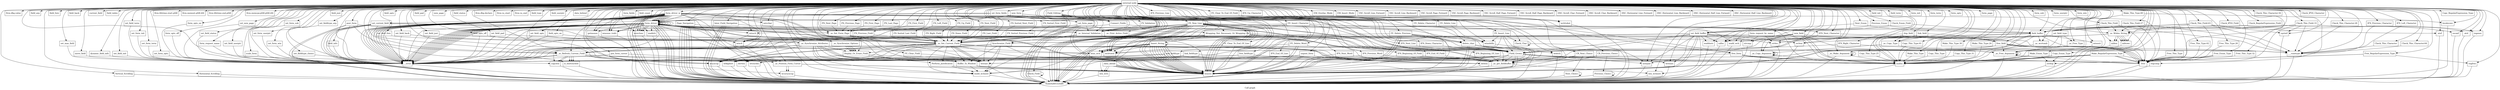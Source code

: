 digraph "Call graph" {
	label="Call graph";

	Node0x8053c0dc0 [shape=record,label="{external node}"];
	Node0x8053c0dc0 -> Node0x8053c0e50;
	Node0x8053c0dc0 -> Node0x8053c0f10;
	Node0x8053c0dc0 -> Node0x8053c0eb0;
	Node0x8053c0dc0 -> Node0x8053c0f70;
	Node0x8053c0dc0 -> Node0x8053c0fd0;
	Node0x8053c0dc0 -> Node0x805037090;
	Node0x8053c0dc0 -> Node0x8050370f0;
	Node0x8053c0dc0 -> Node0x805037150;
	Node0x8053c0dc0 -> Node0x8050371b0;
	Node0x8053c0dc0 -> Node0x805037390;
	Node0x8053c0dc0 -> Node0x8050373f0;
	Node0x8053c0dc0 -> Node0x805037450;
	Node0x8053c0dc0 -> Node0x8050374b0;
	Node0x8053c0dc0 -> Node0x805037510;
	Node0x8053c0dc0 -> Node0x805037570;
	Node0x8053c0dc0 -> Node0x8050375d0;
	Node0x8053c0dc0 -> Node0x805037630;
	Node0x8053c0dc0 -> Node0x805037690;
	Node0x8053c0dc0 -> Node0x8050376f0;
	Node0x8053c0dc0 -> Node0x805037750;
	Node0x8053c0dc0 -> Node0x8050377b0;
	Node0x8053c0dc0 -> Node0x805037810;
	Node0x8053c0dc0 -> Node0x805037990;
	Node0x8053c0dc0 -> Node0x805037870;
	Node0x8053c0dc0 -> Node0x8050378d0;
	Node0x8053c0dc0 -> Node0x805037930;
	Node0x8053c0dc0 -> Node0x8050379f0;
	Node0x8053c0dc0 -> Node0x805037a50;
	Node0x8053c0dc0 -> Node0x805037ab0;
	Node0x8053c0dc0 -> Node0x805037b10;
	Node0x8053c0dc0 -> Node0x805037b70;
	Node0x8053c0dc0 -> Node0x805037bd0;
	Node0x8053c0dc0 -> Node0x805037c30;
	Node0x8053c0dc0 -> Node0x805037c90;
	Node0x8053c0dc0 -> Node0x805037cf0;
	Node0x8053c0dc0 -> Node0x805037d50;
	Node0x8053c0dc0 -> Node0x805037db0;
	Node0x8053c0dc0 -> Node0x805037e10;
	Node0x8053c0dc0 -> Node0x805037e70;
	Node0x8053c0dc0 -> Node0x805037ed0;
	Node0x8053c0dc0 -> Node0x805037f90;
	Node0x8053c0dc0 -> Node0x805037ff0;
	Node0x8053c0dc0 -> Node0x805038050;
	Node0x8053c0dc0 -> Node0x8050380b0;
	Node0x8053c0dc0 -> Node0x805038110;
	Node0x8053c0dc0 -> Node0x805038170;
	Node0x8053c0dc0 -> Node0x8050381d0;
	Node0x8053c0dc0 -> Node0x805038230;
	Node0x8053c0dc0 -> Node0x805038290;
	Node0x8053c0dc0 -> Node0x8050382f0;
	Node0x8053c0dc0 -> Node0x805038350;
	Node0x8053c0dc0 -> Node0x8050383b0;
	Node0x8053c0dc0 -> Node0x805038410;
	Node0x8053c0dc0 -> Node0x805038470;
	Node0x8053c0dc0 -> Node0x8050384d0;
	Node0x8053c0dc0 -> Node0x805038530;
	Node0x8053c0dc0 -> Node0x805038590;
	Node0x8053c0dc0 -> Node0x805038650;
	Node0x8053c0dc0 -> Node0x8050386b0;
	Node0x8053c0dc0 -> Node0x805038710;
	Node0x8053c0dc0 -> Node0x805038770;
	Node0x8053c0dc0 -> Node0x8050387d0;
	Node0x8053c0dc0 -> Node0x8050388f0;
	Node0x8053c0dc0 -> Node0x805038950;
	Node0x8053c0dc0 -> Node0x8050389b0;
	Node0x8053c0dc0 -> Node0x805038a10;
	Node0x8053c0dc0 -> Node0x805038a70;
	Node0x8053c0dc0 -> Node0x805038ad0;
	Node0x8053c0dc0 -> Node0x8050385f0;
	Node0x8053c0dc0 -> Node0x805038b30;
	Node0x8053c0dc0 -> Node0x805037330;
	Node0x8053c0dc0 -> Node0x805038b90;
	Node0x8053c0dc0 -> Node0x805038bf0;
	Node0x8053c0dc0 -> Node0x805038c50;
	Node0x8053c0dc0 -> Node0x805038cb0;
	Node0x8053c0dc0 -> Node0x805037030;
	Node0x8053c0dc0 -> Node0x805038d10;
	Node0x8053c0dc0 -> Node0x805038d70;
	Node0x8053c0dc0 -> Node0x805038dd0;
	Node0x8053c0dc0 -> Node0x805038ef0;
	Node0x8053c0dc0 -> Node0x805037f30;
	Node0x8053c0dc0 -> Node0x8050372d0;
	Node0x8053c0dc0 -> Node0x805037210;
	Node0x8053c0dc0 -> Node0x805039070;
	Node0x8053c0dc0 -> Node0x805037270;
	Node0x8053c0dc0 -> Node0x805038890;
	Node0x8053c0dc0 -> Node0x8050390d0;
	Node0x8053c0dc0 -> Node0x805039130;
	Node0x8053c0dc0 -> Node0x805039190;
	Node0x8053c0dc0 -> Node0x8050391f0;
	Node0x8053c0dc0 -> Node0x805039250;
	Node0x8053c0dc0 -> Node0x805039310;
	Node0x8053c0dc0 -> Node0x8050395b0;
	Node0x8053c0dc0 -> Node0x8050393d0;
	Node0x8053c0dc0 -> Node0x805039610;
	Node0x8053c0dc0 -> Node0x8050394f0;
	Node0x8053c0dc0 -> Node0x8050396d0;
	Node0x8053c0dc0 -> Node0x805039670;
	Node0x8053c0dc0 -> Node0x805039430;
	Node0x8053c0dc0 -> Node0x805039730;
	Node0x8053c0dc0 -> Node0x805039790;
	Node0x8053c0dc0 -> Node0x8050397f0;
	Node0x8053c0dc0 -> Node0x805039850;
	Node0x8053c0dc0 -> Node0x8050398b0;
	Node0x8053c0dc0 -> Node0x805039970;
	Node0x8053c0dc0 -> Node0x805039a30;
	Node0x8053c0dc0 -> Node0x805039910;
	Node0x8053c0dc0 -> Node0x8050399d0;
	Node0x8053c0dc0 -> Node0x805039a90;
	Node0x8053c0dc0 -> Node0x805039af0;
	Node0x8053c0dc0 -> Node0x805039b50;
	Node0x8053c0dc0 -> Node0x805039bb0;
	Node0x8053c0dc0 -> Node0x805039c10;
	Node0x8053c0dc0 -> Node0x805039c70;
	Node0x8053c0dc0 -> Node0x805039cd0;
	Node0x8053c0dc0 -> Node0x805039d30;
	Node0x8053c0dc0 -> Node0x805039d90;
	Node0x8053c0dc0 -> Node0x805039df0;
	Node0x8053c0dc0 -> Node0x805039e50;
	Node0x8053c0dc0 -> Node0x805039eb0;
	Node0x8053c0dc0 -> Node0x805039f10;
	Node0x8053c0dc0 -> Node0x805039f70;
	Node0x8053c0dc0 -> Node0x805039fd0;
	Node0x8053c0dc0 -> Node0x805144030;
	Node0x8053c0dc0 -> Node0x805144090;
	Node0x8053c0dc0 -> Node0x8051440f0;
	Node0x8053c0dc0 -> Node0x805144150;
	Node0x8053c0dc0 -> Node0x8051441b0;
	Node0x8053c0dc0 -> Node0x805144210;
	Node0x8053c0dc0 -> Node0x805144270;
	Node0x8053c0dc0 -> Node0x8051442d0;
	Node0x8053c0dc0 -> Node0x805144330;
	Node0x8053c0dc0 -> Node0x805144390;
	Node0x8053c0dc0 -> Node0x8051443f0;
	Node0x8053c0dc0 -> Node0x805144450;
	Node0x8053c0dc0 -> Node0x8051444b0;
	Node0x8053c0dc0 -> Node0x805144570;
	Node0x8053c0dc0 -> Node0x8051445d0;
	Node0x8053c0dc0 -> Node0x805144630;
	Node0x8053c0dc0 -> Node0x805144690;
	Node0x8053c0dc0 -> Node0x8051446f0;
	Node0x8053c0dc0 -> Node0x805144750;
	Node0x8053c0dc0 -> Node0x805144810;
	Node0x8053c0dc0 -> Node0x805144870;
	Node0x8053c0dc0 -> Node0x8051448d0;
	Node0x8053c0dc0 -> Node0x805144930;
	Node0x8053c0dc0 -> Node0x805144990;
	Node0x8053c0dc0 -> Node0x8051449f0;
	Node0x8053c0dc0 -> Node0x805144a50;
	Node0x8053c0dc0 -> Node0x805144ab0;
	Node0x8053c0dc0 -> Node0x805144b10;
	Node0x8053c0dc0 -> Node0x805144b70;
	Node0x8053c0dc0 -> Node0x805144bd0;
	Node0x8053c0dc0 -> Node0x805144c30;
	Node0x8053c0dc0 -> Node0x805144c90;
	Node0x8053c0dc0 -> Node0x805144cf0;
	Node0x8053c0dc0 -> Node0x805144d50;
	Node0x8053c0dc0 -> Node0x805144db0;
	Node0x8053c0dc0 -> Node0x805144e10;
	Node0x8053c0dc0 -> Node0x805144ed0;
	Node0x8053c0dc0 -> Node0x8051447b0;
	Node0x8053c0dc0 -> Node0x805144f90;
	Node0x8053c0dc0 -> Node0x805144ff0;
	Node0x8053c0dc0 -> Node0x805145050;
	Node0x8053c0dc0 -> Node0x8051450b0;
	Node0x8053c0dc0 -> Node0x805145110;
	Node0x8053c0dc0 -> Node0x805145170;
	Node0x8053c0dc0 -> Node0x8051451d0;
	Node0x8053c0dc0 -> Node0x805145230;
	Node0x8053c0dc0 -> Node0x805145290;
	Node0x8053c0dc0 -> Node0x8051452f0;
	Node0x8053c0dc0 -> Node0x805145350;
	Node0x8053c0dc0 -> Node0x8051453b0;
	Node0x8053c0dc0 -> Node0x805145410;
	Node0x8053c0dc0 -> Node0x805145470;
	Node0x8053c0dc0 -> Node0x8051454d0;
	Node0x8053c0dc0 -> Node0x805145530;
	Node0x8053c0dc0 -> Node0x805145590;
	Node0x8053c0dc0 -> Node0x8051455f0;
	Node0x8053c0dc0 -> Node0x805145650;
	Node0x8053c0dc0 -> Node0x8051456b0;
	Node0x8053c0dc0 -> Node0x805145710;
	Node0x8053c0dc0 -> Node0x805145770;
	Node0x8053c0dc0 -> Node0x8051457d0;
	Node0x8053c0dc0 -> Node0x805145830;
	Node0x8053c0dc0 -> Node0x805145890;
	Node0x8053c0dc0 -> Node0x8051458f0;
	Node0x8053c0dc0 -> Node0x805145950;
	Node0x8053c0dc0 -> Node0x8051459b0;
	Node0x8053c0dc0 -> Node0x805145a10;
	Node0x8053c0dc0 -> Node0x805145a70;
	Node0x8053c0dc0 -> Node0x805145ad0;
	Node0x8053c0dc0 -> Node0x805145b30;
	Node0x8053c0dc0 -> Node0x805145b90;
	Node0x8053c0dc0 -> Node0x805145bf0;
	Node0x8053c0dc0 -> Node0x805145c50;
	Node0x8053c0dc0 -> Node0x805145cb0;
	Node0x8053c0dc0 -> Node0x805145d10;
	Node0x8053c0dc0 -> Node0x805145d70;
	Node0x8053c0dc0 -> Node0x805145dd0;
	Node0x8053c0dc0 -> Node0x805145e30;
	Node0x8053c0dc0 -> Node0x805145e90;
	Node0x8053c0dc0 -> Node0x805145ef0;
	Node0x8053c0dc0 -> Node0x805145f50;
	Node0x8053c0dc0 -> Node0x805145fb0;
	Node0x8053c0dc0 -> Node0x805146010;
	Node0x8053c0dc0 -> Node0x805146070;
	Node0x8053c0dc0 -> Node0x8051460d0;
	Node0x8053c0dc0 -> Node0x805146130;
	Node0x8053c0dc0 -> Node0x805146190;
	Node0x8053c0dc0 -> Node0x8051461f0;
	Node0x8053c0dc0 -> Node0x8051462b0;
	Node0x8053c0dc0 -> Node0x805146310;
	Node0x8053c0dc0 -> Node0x805146370;
	Node0x8053c0dc0 -> Node0x8051463d0;
	Node0x8053c0dc0 -> Node0x805146430;
	Node0x8053c0dc0 -> Node0x805146250;
	Node0x8053c0dc0 -> Node0x805146490;
	Node0x8053c0dc0 -> Node0x8051464f0;
	Node0x8053c0dc0 -> Node0x805146550;
	Node0x8053c0dc0 -> Node0x8051465b0;
	Node0x8053c0dc0 -> Node0x8051466d0;
	Node0x8053c0dc0 -> Node0x805146610;
	Node0x8053c0dc0 -> Node0x805146670;
	Node0x8053c0dc0 -> Node0x805146730;
	Node0x8053c0dc0 -> Node0x8051467f0;
	Node0x8053c0dc0 -> Node0x805146790;
	Node0x8053c0dc0 -> Node0x805146850;
	Node0x8053c0dc0 -> Node0x805146910;
	Node0x8053c0dc0 -> Node0x805146970;
	Node0x8053c0dc0 -> Node0x8051469d0;
	Node0x8053c0dc0 -> Node0x805146a90;
	Node0x8053c0dc0 -> Node0x805146a30;
	Node0x8053c0dc0 -> Node0x8051468b0;
	Node0x8053c0dc0 -> Node0x805146af0;
	Node0x8053c0dc0 -> Node0x805146bb0;
	Node0x8053c0dc0 -> Node0x805146c10;
	Node0x8053c0dc0 -> Node0x805146cd0;
	Node0x8053c0dc0 -> Node0x805146d30;
	Node0x8053c0dc0 -> Node0x805146c70;
	Node0x8053c0dc0 -> Node0x805146b50;
	Node0x8053c0e50 [shape=record,label="{set_fieldtype_arg}"];
	Node0x8053c0e50 -> Node0x8053c0eb0;
	Node0x8053c0f10 [shape=record,label="{llvm.dbg.value}"];
	Node0x8053c0eb0 [shape=record,label="{__error}"];
	Node0x8053c0eb0 -> Node0x8053c0df0;
	Node0x8053c0f70 [shape=record,label="{field_arg}"];
	Node0x8053c0fd0 [shape=record,label="{set_field_fore}"];
	Node0x8053c0fd0 -> Node0x805037030;
	Node0x8053c0fd0 -> Node0x8053c0eb0;
	Node0x805037090 [shape=record,label="{field_fore}"];
	Node0x8050370f0 [shape=record,label="{set_field_back}"];
	Node0x8050370f0 -> Node0x805037030;
	Node0x8050370f0 -> Node0x8053c0eb0;
	Node0x805037150 [shape=record,label="{field_back}"];
	Node0x8050371b0 [shape=record,label="{set_current_field}"];
	Node0x8050371b0 -> Node0x805037210;
	Node0x8050371b0 -> Node0x8053c0df0;
	Node0x8050371b0 -> Node0x8053c0df0;
	Node0x8050371b0 -> Node0x805037270;
	Node0x8050371b0 -> Node0x8053c0df0;
	Node0x8050371b0 -> Node0x8050372d0;
	Node0x8050371b0 -> Node0x8053c0df0;
	Node0x8050371b0 -> Node0x805037330;
	Node0x8050371b0 -> Node0x8053c0eb0;
	Node0x805037390 [shape=record,label="{current_field}"];
	Node0x8050373f0 [shape=record,label="{field_index}"];
	Node0x805037ab0 [shape=record,label="{set_fieldtype_choice}"];
	Node0x805037ab0 -> Node0x8053c0eb0;
	Node0x805037450 [shape=record,label="{_nc_Make_Argument}"];
	Node0x805037450 -> Node0x8050374b0;
	Node0x805037450 -> Node0x805037450;
	Node0x805037450 -> Node0x805037450;
	Node0x805037450 -> Node0x8053c0df0;
	Node0x8050374b0 [shape=record,label="{malloc}"];
	Node0x8050374b0 -> Node0x8053c0df0;
	Node0x805037510 [shape=record,label="{_nc_Copy_Argument}"];
	Node0x805037510 -> Node0x8050374b0;
	Node0x805037510 -> Node0x805037510;
	Node0x805037510 -> Node0x805037510;
	Node0x805037510 -> Node0x8053c0df0;
	Node0x805037570 [shape=record,label="{_nc_Free_Argument}"];
	Node0x805037570 -> Node0x805037570;
	Node0x805037570 -> Node0x805037570;
	Node0x805037570 -> Node0x8050375d0;
	Node0x805037570 -> Node0x8053c0df0;
	Node0x8050375d0 [shape=record,label="{free}"];
	Node0x8050375d0 -> Node0x8053c0df0;
	Node0x805037630 [shape=record,label="{_nc_Copy_Type}"];
	Node0x805037630 -> Node0x805037510;
	Node0x805037630 -> Node0x805037570;
	Node0x805037690 [shape=record,label="{llvm.lifetime.start.p0i8}"];
	Node0x8050376f0 [shape=record,label="{llvm.memset.p0i8.i64}"];
	Node0x805037750 [shape=record,label="{llvm.lifetime.end.p0i8}"];
	Node0x8050377b0 [shape=record,label="{_nc_Free_Type}"];
	Node0x8050377b0 -> Node0x805037570;
	Node0x805037810 [shape=record,label="{new_field}"];
	Node0x805037810 -> Node0x8050374b0;
	Node0x805037810 -> Node0x805037870;
	Node0x805037810 -> Node0x8050378d0;
	Node0x805037810 -> Node0x805037510;
	Node0x805037810 -> Node0x805037570;
	Node0x805037810 -> Node0x8050374b0;
	Node0x805037810 -> Node0x805037930;
	Node0x805037810 -> Node0x8053c0eb0;
	Node0x805037990 [shape=record,label="{llvm.memcpy.p0i8.p0i8.i64}"];
	Node0x805037870 [shape=record,label="{newpad}"];
	Node0x805037870 -> Node0x8053c0df0;
	Node0x8050378d0 [shape=record,label="{calloc}"];
	Node0x8050378d0 -> Node0x8053c0df0;
	Node0x805037930 [shape=record,label="{free_field}"];
	Node0x805037930 -> Node0x8050375d0;
	Node0x805037930 -> Node0x805037570;
	Node0x805037930 -> Node0x8050375d0;
	Node0x805037930 -> Node0x8050375d0;
	Node0x805037930 -> Node0x8050379f0;
	Node0x805037930 -> Node0x8050375d0;
	Node0x805037930 -> Node0x8053c0eb0;
	Node0x8050379f0 [shape=record,label="{delwin}"];
	Node0x8050379f0 -> Node0x8053c0df0;
	Node0x805037a50 [shape=record,label="{dup_field}"];
	Node0x805037a50 -> Node0x8050374b0;
	Node0x805037a50 -> Node0x805037630;
	Node0x805037a50 -> Node0x8050374b0;
	Node0x805037a50 -> Node0x805037930;
	Node0x805037a50 -> Node0x8053c0eb0;
	Node0x805037b10 [shape=record,label="{link_fieldtype}"];
	Node0x805037b10 -> Node0x8050374b0;
	Node0x805037b10 -> Node0x8053c0eb0;
	Node0x805037b10 -> Node0x8053c0eb0;
	Node0x805037b70 [shape=record,label="{field_info}"];
	Node0x805037b70 -> Node0x8053c0eb0;
	Node0x805037bd0 [shape=record,label="{dynamic_field_info}"];
	Node0x805037bd0 -> Node0x8053c0eb0;
	Node0x805037c30 [shape=record,label="{set_field_just}"];
	Node0x805037c30 -> Node0x805037030;
	Node0x805037c30 -> Node0x8053c0eb0;
	Node0x805037c90 [shape=record,label="{field_just}"];
	Node0x805037cf0 [shape=record,label="{link_field}"];
	Node0x805037cf0 -> Node0x8050374b0;
	Node0x805037cf0 -> Node0x805037630;
	Node0x805037cf0 -> Node0x805037930;
	Node0x805037cf0 -> Node0x8053c0eb0;
	Node0x805037d50 [shape=record,label="{set_max_field}"];
	Node0x805037d50 -> Node0x8053c0eb0;
	Node0x805037db0 [shape=record,label="{move_field}"];
	Node0x805037db0 -> Node0x8053c0eb0;
	Node0x805037e10 [shape=record,label="{new_fieldtype}"];
	Node0x805037e10 -> Node0x8050374b0;
	Node0x805037e10 -> Node0x8053c0eb0;
	Node0x805037e10 -> Node0x8053c0eb0;
	Node0x805037e70 [shape=record,label="{free_fieldtype}"];
	Node0x805037e70 -> Node0x8050375d0;
	Node0x805037e70 -> Node0x8053c0eb0;
	Node0x805037ed0 [shape=record,label="{set_field_opts}"];
	Node0x805037ed0 -> Node0x805037f30;
	Node0x805037ed0 -> Node0x8053c0eb0;
	Node0x805037f90 [shape=record,label="{field_opts}"];
	Node0x805037ff0 [shape=record,label="{field_opts_on}"];
	Node0x805037ff0 -> Node0x805037f30;
	Node0x805037ff0 -> Node0x8053c0eb0;
	Node0x805038050 [shape=record,label="{field_opts_off}"];
	Node0x805038050 -> Node0x805037f30;
	Node0x805038050 -> Node0x8053c0eb0;
	Node0x8050380b0 [shape=record,label="{set_field_pad}"];
	Node0x8050380b0 -> Node0x805037030;
	Node0x8050380b0 -> Node0x8053c0eb0;
	Node0x805038110 [shape=record,label="{field_pad}"];
	Node0x805038170 [shape=record,label="{set_new_page}"];
	Node0x805038170 -> Node0x8053c0eb0;
	Node0x8050381d0 [shape=record,label="{new_page}"];
	Node0x805038230 [shape=record,label="{set_field_status}"];
	Node0x805038230 -> Node0x8053c0eb0;
	Node0x805038290 [shape=record,label="{field_status}"];
	Node0x8050382f0 [shape=record,label="{set_field_type}"];
	Node0x8050382f0 -> Node0x8050377b0;
	Node0x8050382f0 -> Node0x805037450;
	Node0x8050382f0 -> Node0x805037570;
	Node0x8050382f0 -> Node0x8053c0eb0;
	Node0x805038350 [shape=record,label="{llvm.dbg.declare}"];
	Node0x8050383b0 [shape=record,label="{llvm.va_start}"];
	Node0x805038410 [shape=record,label="{llvm.va_end}"];
	Node0x805038470 [shape=record,label="{field_type}"];
	Node0x8050384d0 [shape=record,label="{set_field_userptr}"];
	Node0x8050384d0 -> Node0x8053c0eb0;
	Node0x805038530 [shape=record,label="{field_userptr}"];
	Node0x805038590 [shape=record,label="{pos_form_cursor}"];
	Node0x805038590 -> Node0x8050385f0;
	Node0x805038590 -> Node0x8053c0eb0;
	Node0x805038650 [shape=record,label="{data_behind}"];
	Node0x8050386b0 [shape=record,label="{data_ahead}"];
	Node0x8050386b0 -> Node0x805038710;
	Node0x8050386b0 -> Node0x805038710;
	Node0x8050386b0 -> Node0x805038770;
	Node0x8050386b0 -> Node0x805038710;
	Node0x8050386b0 -> Node0x805038710;
	Node0x8050386b0 -> Node0x805038770;
	Node0x8050386b0 -> Node0x805038710;
	Node0x805038710 [shape=record,label="{wmove}"];
	Node0x805038710 -> Node0x8053c0df0;
	Node0x805038770 [shape=record,label="{win_wch}"];
	Node0x805038770 -> Node0x8053c0df0;
	Node0x8050387d0 [shape=record,label="{new_form}"];
	Node0x8050387d0 -> Node0x8050374b0;
	Node0x8050387d0 -> Node0x805038830;
	Node0x8050387d0 -> Node0x805038890;
	Node0x8050387d0 -> Node0x8050388f0;
	Node0x8050387d0 -> Node0x8053c0eb0;
	Node0x805038830 [shape=record,label="{Connect_Fields}"];
	Node0x805038830 -> Node0x8050374b0;
	Node0x805038830 -> Node0x8053c0eb0;
	Node0x8050388f0 [shape=record,label="{free_form}"];
	Node0x8050388f0 -> Node0x8050375d0;
	Node0x8050388f0 -> Node0x8050375d0;
	Node0x8050388f0 -> Node0x8050375d0;
	Node0x8050388f0 -> Node0x8053c0eb0;
	Node0x805038950 [shape=record,label="{set_form_fields}"];
	Node0x805038950 -> Node0x8050375d0;
	Node0x805038950 -> Node0x805038830;
	Node0x805038950 -> Node0x805038890;
	Node0x805038950 -> Node0x805038830;
	Node0x805038950 -> Node0x8053c0eb0;
	Node0x8050389b0 [shape=record,label="{form_fields}"];
	Node0x805038a10 [shape=record,label="{field_count}"];
	Node0x805038a70 [shape=record,label="{_nc_get_fieldbuffer}"];
	Node0x805038a70 -> Node0x805038710;
	Node0x805038a70 -> Node0x805038ad0;
	Node0x805038ad0 [shape=record,label="{win_wchnstr}"];
	Node0x805038ad0 -> Node0x8053c0df0;
	Node0x8050385f0 [shape=record,label="{_nc_Position_Form_Cursor}"];
	Node0x8050385f0 -> Node0x805038710;
	Node0x8050385f0 -> Node0x805038710;
	Node0x8050385f0 -> Node0x805038b30;
	Node0x8050385f0 -> Node0x805038b30;
	Node0x805038b30 [shape=record,label="{wcursyncup}"];
	Node0x805038b30 -> Node0x8053c0df0;
	Node0x805037330 [shape=record,label="{_nc_Refresh_Current_Field}"];
	Node0x805037330 -> Node0x8053c0eb0;
	Node0x805037330 -> Node0x8053c0eb0;
	Node0x805037330 -> Node0x805038b90;
	Node0x805037330 -> Node0x805038bf0;
	Node0x805037330 -> Node0x805038bf0;
	Node0x805037330 -> Node0x805038bf0;
	Node0x805037330 -> Node0x805038b90;
	Node0x805037330 -> Node0x805038c50;
	Node0x805037330 -> Node0x805038c50;
	Node0x805037330 -> Node0x805038cb0;
	Node0x805037330 -> Node0x8050385f0;
	Node0x805038b90 [shape=record,label="{copywin}"];
	Node0x805038b90 -> Node0x8053c0df0;
	Node0x805038bf0 [shape=record,label="{is_linetouched}"];
	Node0x805038bf0 -> Node0x8053c0df0;
	Node0x805038c50 [shape=record,label="{wsyncup}"];
	Node0x805038c50 -> Node0x8053c0df0;
	Node0x805038cb0 [shape=record,label="{wtouchln}"];
	Node0x805038cb0 -> Node0x8053c0df0;
	Node0x805037030 [shape=record,label="{_nc_Synchronize_Attributes}"];
	Node0x805037030 -> Node0x805038a70;
	Node0x805037030 -> Node0x805038710;
	Node0x805037030 -> Node0x805038d10;
	Node0x805037030 -> Node0x805038d70;
	Node0x805037030 -> Node0x805038710;
	Node0x805037030 -> Node0x805038710;
	Node0x805037030 -> Node0x805038dd0;
	Node0x805037030 -> Node0x805038e30;
	Node0x805037030 -> Node0x805038b90;
	Node0x805037030 -> Node0x805038c50;
	Node0x805037030 -> Node0x805038e30;
	Node0x805037030 -> Node0x805037330;
	Node0x805037030 -> Node0x805038e90;
	Node0x805038d10 [shape=record,label="{wbkgdset}"];
	Node0x805038d10 -> Node0x8053c0df0;
	Node0x805038d70 [shape=record,label="{werase}"];
	Node0x805038d70 -> Node0x8053c0df0;
	Node0x805038dd0 [shape=record,label="{wadd_wchnstr}"];
	Node0x805038dd0 -> Node0x8053c0df0;
	Node0x805038e30 [shape=record,label="{Buffer_To_Window}"];
	Node0x805038e30 -> Node0x805038710;
	Node0x805038e30 -> Node0x805038dd0;
	Node0x805038e30 -> Node0x805038710;
	Node0x805038e90 [shape=record,label="{Display_Or_Erase_Field}"];
	Node0x805038e90 -> Node0x805038ef0;
	Node0x805038e90 -> Node0x805038d10;
	Node0x805038e90 -> Node0x805038d70;
	Node0x805038e90 -> Node0x805038f50;
	Node0x805038e90 -> Node0x805038e30;
	Node0x805038e90 -> Node0x805038c50;
	Node0x805038e90 -> Node0x8050379f0;
	Node0x805038ef0 [shape=record,label="{derwin}"];
	Node0x805038ef0 -> Node0x8053c0df0;
	Node0x805038f50 [shape=record,label="{Perform_Justification}"];
	Node0x805038f50 -> Node0x805038710;
	Node0x805038f50 -> Node0x805038dd0;
	Node0x805037f30 [shape=record,label="{_nc_Synchronize_Options}"];
	Node0x805037f30 -> Node0x805038e90;
	Node0x805037f30 -> Node0x805038e90;
	Node0x805037f30 -> Node0x805038e90;
	Node0x805037f30 -> Node0x805038e90;
	Node0x8050372d0 [shape=record,label="{_nc_Set_Current_Field}"];
	Node0x8050372d0 -> Node0x805037330;
	Node0x8050372d0 -> Node0x805038a70;
	Node0x8050372d0 -> Node0x805038d70;
	Node0x8050372d0 -> Node0x805038f50;
	Node0x8050372d0 -> Node0x805038c50;
	Node0x8050372d0 -> Node0x8050379f0;
	Node0x8050372d0 -> Node0x805037870;
	Node0x8050372d0 -> Node0x805038ef0;
	Node0x8050372d0 -> Node0x8050379f0;
	Node0x8050372d0 -> Node0x805038d10;
	Node0x8050372d0 -> Node0x805038d70;
	Node0x8050372d0 -> Node0x805038e30;
	Node0x8050372d0 -> Node0x805038d70;
	Node0x8050372d0 -> Node0x805038710;
	Node0x8050372d0 -> Node0x805038dd0;
	Node0x8050372d0 -> Node0x805038c50;
	Node0x8050372d0 -> Node0x805038cb0;
	Node0x805037210 [shape=record,label="{_nc_Internal_Validation}"];
	Node0x805037210 -> Node0x805038a70;
	Node0x805037210 -> Node0x805038710;
	Node0x805037210 -> Node0x805038fb0;
	Node0x805037210 -> Node0x805039010;
	Node0x805038fb0 [shape=record,label="{Check_Field}"];
	Node0x805038fb0 -> Node0x805038fb0;
	Node0x805038fb0 -> Node0x8053c0df0;
	Node0x805039010 [shape=record,label="{Synchronize_Field}"];
	Node0x805039010 -> Node0x805038d70;
	Node0x805039010 -> Node0x805038710;
	Node0x805039010 -> Node0x805038dd0;
	Node0x805039010 -> Node0x805038e30;
	Node0x805039010 -> Node0x805037330;
	Node0x805039010 -> Node0x805038e90;
	Node0x805039070 [shape=record,label="{_nc_First_Active_Field}"];
	Node0x805037270 [shape=record,label="{_nc_Set_Form_Page}"];
	Node0x805037270 -> Node0x805038d70;
	Node0x805037270 -> Node0x805038e90;
	Node0x805037270 -> Node0x8050372d0;
	Node0x805037270 -> Node0x8050372d0;
	Node0x805038890 [shape=record,label="{form_driver}"];
	Node0x805038890 -> Node0x8053c0eb0;
	Node0x805038890 -> Node0x8053c0eb0;
	Node0x805038890 -> Node0x8053c0eb0;
	Node0x805038890 -> Node0x8053c0eb0;
	Node0x805038890 -> Node0x8053c0eb0;
	Node0x805038890 -> Node0x8053c0df0;
	Node0x805038890 -> Node0x8053c0df0;
	Node0x805038890 -> Node0x8050390d0;
	Node0x805038890 -> Node0x805039130;
	Node0x805038890 -> Node0x805039190;
	Node0x805038890 -> Node0x805038890;
	Node0x805038890 -> Node0x805038890;
	Node0x805038890 -> Node0x805038890;
	Node0x805038890 -> Node0x805038890;
	Node0x805038890 -> Node0x805038890;
	Node0x805038890 -> Node0x805038890;
	Node0x805038890 -> Node0x805039130;
	Node0x805038890 -> Node0x805039190;
	Node0x805038890 -> Node0x8053c0eb0;
	Node0x805038890 -> Node0x8053c0eb0;
	Node0x805038890 -> Node0x8050372d0;
	Node0x805038890 -> Node0x8050385f0;
	Node0x805038890 -> Node0x805038d70;
	Node0x805038890 -> Node0x8050391f0;
	Node0x805038890 -> Node0x805038710;
	Node0x805038890 -> Node0x805039250;
	Node0x805038890 -> Node0x805038710;
	Node0x805038890 -> Node0x8053c0eb0;
	Node0x805038890 -> Node0x8050392b0;
	Node0x805038890 -> Node0x8053c0eb0;
	Node0x805038890 -> Node0x805039310;
	Node0x805038890 -> Node0x805039370;
	Node0x805038890 -> Node0x805037210;
	Node0x805038890 -> Node0x8053c0df0;
	Node0x805038890 -> Node0x8050372d0;
	Node0x805038890 -> Node0x8053c0df0;
	Node0x805038890 -> Node0x8050392b0;
	Node0x805038890 -> Node0x8050393d0;
	Node0x805038890 -> Node0x8053c0eb0;
	Node0x805038890 -> Node0x805037330;
	Node0x805038890 -> Node0x8053c0eb0;
	Node0x8050390d0 [shape=record,label="{getmouse}"];
	Node0x8050390d0 -> Node0x8053c0df0;
	Node0x805039130 [shape=record,label="{wenclose}"];
	Node0x805039130 -> Node0x8053c0df0;
	Node0x805039190 [shape=record,label="{wmouse_trafo}"];
	Node0x805039190 -> Node0x8053c0df0;
	Node0x8050391f0 [shape=record,label="{waddch}"];
	Node0x8050391f0 -> Node0x8053c0df0;
	Node0x805039250 [shape=record,label="{winch}"];
	Node0x805039250 -> Node0x8053c0df0;
	Node0x8050392b0 [shape=record,label="{Field_Grown}"];
	Node0x8050392b0 -> Node0x805038a70;
	Node0x8050392b0 -> Node0x805038710;
	Node0x8050392b0 -> Node0x8050374b0;
	Node0x8050392b0 -> Node0x805039430;
	Node0x8050392b0 -> Node0x805037870;
	Node0x8050392b0 -> Node0x8050379f0;
	Node0x8050392b0 -> Node0x805038d10;
	Node0x8050392b0 -> Node0x805038d70;
	Node0x8050392b0 -> Node0x805038e30;
	Node0x8050392b0 -> Node0x805038cb0;
	Node0x8050392b0 -> Node0x805038710;
	Node0x8050392b0 -> Node0x8050375d0;
	Node0x8050392b0 -> Node0x8050375d0;
	Node0x805039310 [shape=record,label="{winsch}"];
	Node0x805039310 -> Node0x8053c0df0;
	Node0x805039370 [shape=record,label="{Wrapping_Not_Necessary_Or_Wrapping_Ok}"];
	Node0x805039370 -> Node0x805038710;
	Node0x805039370 -> Node0x805039250;
	Node0x805039370 -> Node0x805038710;
	Node0x805039370 -> Node0x8050392b0;
	Node0x805039370 -> Node0x805038a70;
	Node0x805039370 -> Node0x805039490;
	Node0x805039370 -> Node0x805038710;
	Node0x805039370 -> Node0x8050394f0;
	Node0x805039370 -> Node0x805039550;
	Node0x805039370 -> Node0x805038a70;
	Node0x8050395b0 [shape=record,label="{FN_Next_Field}"];
	Node0x8050395b0 -> Node0x8050372d0;
	Node0x8050393d0 [shape=record,label="{IFN_Next_Character}"];
	Node0x8050393d0 -> Node0x805039610;
	Node0x8050393d0 -> Node0x8050392b0;
	Node0x8050393d0 -> Node0x8050392b0;
	Node0x805039610 [shape=record,label="{___runetype}"];
	Node0x805039610 -> Node0x8053c0df0;
	Node0x805039490 [shape=record,label="{Insert_String}"];
	Node0x805039490 -> Node0x805038710;
	Node0x805039490 -> Node0x805039670;
	Node0x805039490 -> Node0x805038710;
	Node0x805039490 -> Node0x805038710;
	Node0x805039490 -> Node0x805039670;
	Node0x805039490 -> Node0x805038710;
	Node0x805039490 -> Node0x8050392b0;
	Node0x805039490 -> Node0x805039490;
	Node0x805039490 -> Node0x805038710;
	Node0x805039490 -> Node0x8050394f0;
	Node0x805039490 -> Node0x805038710;
	Node0x805039490 -> Node0x805039670;
	Node0x805039490 -> Node0x805038710;
	Node0x805039490 -> Node0x805038710;
	Node0x805039490 -> Node0x805039670;
	Node0x805039490 -> Node0x805038710;
	Node0x8050394f0 [shape=record,label="{wclrtoeol}"];
	Node0x8050394f0 -> Node0x8053c0df0;
	Node0x805039550 [shape=record,label="{delete_char}"];
	Node0x805039550 -> Node0x805038710;
	Node0x805039550 -> Node0x805039610;
	Node0x805039550 -> Node0x805038710;
	Node0x805039550 -> Node0x8050396d0;
	Node0x8050396d0 [shape=record,label="{wdelch}"];
	Node0x8050396d0 -> Node0x8053c0df0;
	Node0x805039670 [shape=record,label="{wins_wch}"];
	Node0x805039670 -> Node0x8053c0df0;
	Node0x805039430 [shape=record,label="{wresize}"];
	Node0x805039430 -> Node0x8053c0df0;
	Node0x805039730 [shape=record,label="{Page_Navigation}"];
	Node0x805039730 -> Node0x805037210;
	Node0x805039730 -> Node0x8053c0df0;
	Node0x805039730 -> Node0x8053c0df0;
	Node0x805039730 -> Node0x8053c0df0;
	Node0x805039730 -> Node0x8053c0df0;
	Node0x805039730 -> Node0x8053c0df0;
	Node0x805039730 -> Node0x8053c0df0;
	Node0x805039790 [shape=record,label="{Inter_Field_Navigation}"];
	Node0x805039790 -> Node0x805037210;
	Node0x805039790 -> Node0x8053c0df0;
	Node0x805039790 -> Node0x8053c0df0;
	Node0x805039790 -> Node0x8053c0df0;
	Node0x805039790 -> Node0x8053c0df0;
	Node0x8050397f0 [shape=record,label="{Vertical_Scrolling}"];
	Node0x8050397f0 -> Node0x8053c0df0;
	Node0x805039850 [shape=record,label="{Horizontal_Scrolling}"];
	Node0x805039850 -> Node0x8053c0df0;
	Node0x8050398b0 [shape=record,label="{Field_Editing}"];
	Node0x8050398b0 -> Node0x805037210;
	Node0x8050398b0 -> Node0x8053c0df0;
	Node0x8050398b0 -> Node0x8050372d0;
	Node0x8050398b0 -> Node0x8053c0df0;
	Node0x8050398b0 -> Node0x805037210;
	Node0x8050398b0 -> Node0x8053c0df0;
	Node0x8050398b0 -> Node0x8050372d0;
	Node0x8050398b0 -> Node0x8053c0df0;
	Node0x8050398b0 -> Node0x805039910;
	Node0x8050398b0 -> Node0x8053c0df0;
	Node0x805039970 [shape=record,label="{FE_Delete_Previous}"];
	Node0x805039970 -> Node0x805038a70;
	Node0x805039970 -> Node0x805038710;
	Node0x805039970 -> Node0x805038710;
	Node0x805039970 -> Node0x8050399d0;
	Node0x805039970 -> Node0x805039550;
	Node0x805039970 -> Node0x805038710;
	Node0x805039970 -> Node0x805038dd0;
	Node0x805039970 -> Node0x805039550;
	Node0x805039a30 [shape=record,label="{FN_Previous_Field}"];
	Node0x805039a30 -> Node0x8050372d0;
	Node0x805039910 [shape=record,label="{FE_New_Line}"];
	Node0x805039910 -> Node0x805038710;
	Node0x805039910 -> Node0x8050394f0;
	Node0x805039910 -> Node0x805037210;
	Node0x805039910 -> Node0x8053c0df0;
	Node0x805039910 -> Node0x8050372d0;
	Node0x805039910 -> Node0x8053c0df0;
	Node0x805039910 -> Node0x8050392b0;
	Node0x805039910 -> Node0x805038710;
	Node0x805039910 -> Node0x8050394f0;
	Node0x805039910 -> Node0x805037210;
	Node0x805039910 -> Node0x8053c0df0;
	Node0x805039910 -> Node0x8050372d0;
	Node0x805039910 -> Node0x8053c0df0;
	Node0x805039910 -> Node0x805038a70;
	Node0x805039910 -> Node0x805038710;
	Node0x805039910 -> Node0x8050392b0;
	Node0x805039910 -> Node0x805038710;
	Node0x805039910 -> Node0x8050394f0;
	Node0x805039910 -> Node0x805038710;
	Node0x805039910 -> Node0x8050399d0;
	Node0x805039910 -> Node0x805038dd0;
	Node0x8050399d0 [shape=record,label="{winsdelln}"];
	Node0x8050399d0 -> Node0x8053c0df0;
	Node0x805039a90 [shape=record,label="{PN_Next_Page}"];
	Node0x805039a90 -> Node0x805037270;
	Node0x805039af0 [shape=record,label="{PN_Previous_Page}"];
	Node0x805039af0 -> Node0x805037270;
	Node0x805039b50 [shape=record,label="{PN_First_Page}"];
	Node0x805039b50 -> Node0x805037270;
	Node0x805039bb0 [shape=record,label="{PN_Last_Page}"];
	Node0x805039bb0 -> Node0x805037270;
	Node0x805039c10 [shape=record,label="{FN_First_Field}"];
	Node0x805039c10 -> Node0x8050372d0;
	Node0x805039c70 [shape=record,label="{FN_Last_Field}"];
	Node0x805039c70 -> Node0x8050372d0;
	Node0x805039cd0 [shape=record,label="{FN_Sorted_Next_Field}"];
	Node0x805039cd0 -> Node0x8050372d0;
	Node0x805039d30 [shape=record,label="{FN_Sorted_Previous_Field}"];
	Node0x805039d30 -> Node0x8050372d0;
	Node0x805039d90 [shape=record,label="{FN_Sorted_First_Field}"];
	Node0x805039d90 -> Node0x8050372d0;
	Node0x805039df0 [shape=record,label="{FN_Sorted_Last_Field}"];
	Node0x805039df0 -> Node0x8050372d0;
	Node0x805039e50 [shape=record,label="{FN_Left_Field}"];
	Node0x805039e50 -> Node0x8050372d0;
	Node0x805039eb0 [shape=record,label="{FN_Right_Field}"];
	Node0x805039eb0 -> Node0x8050372d0;
	Node0x805039f10 [shape=record,label="{FN_Up_Field}"];
	Node0x805039f10 -> Node0x8050372d0;
	Node0x805039f70 [shape=record,label="{FN_Down_Field}"];
	Node0x805039f70 -> Node0x8050372d0;
	Node0x805039fd0 [shape=record,label="{IFN_Previous_Character}"];
	Node0x805039fd0 -> Node0x805039610;
	Node0x805144030 [shape=record,label="{IFN_Next_Line}"];
	Node0x805144030 -> Node0x8050392b0;
	Node0x805144090 [shape=record,label="{IFN_Previous_Line}"];
	Node0x8051440f0 [shape=record,label="{IFN_Next_Word}"];
	Node0x8051440f0 -> Node0x805038a70;
	Node0x8051440f0 -> Node0x805038710;
	Node0x805144150 [shape=record,label="{IFN_Previous_Word}"];
	Node0x805144150 -> Node0x805038a70;
	Node0x805144150 -> Node0x805038710;
	Node0x8051441b0 [shape=record,label="{IFN_Beginning_Of_Field}"];
	Node0x8051441b0 -> Node0x805038a70;
	Node0x8051441b0 -> Node0x805038710;
	Node0x805144210 [shape=record,label="{IFN_End_Of_Field}"];
	Node0x805144210 -> Node0x805038a70;
	Node0x805144210 -> Node0x805038710;
	Node0x805144270 [shape=record,label="{IFN_Beginning_Of_Line}"];
	Node0x805144270 -> Node0x805038a70;
	Node0x805144270 -> Node0x805038710;
	Node0x8051442d0 [shape=record,label="{IFN_End_Of_Line}"];
	Node0x8051442d0 -> Node0x805038a70;
	Node0x8051442d0 -> Node0x805038710;
	Node0x805144330 [shape=record,label="{IFN_Left_Character}"];
	Node0x805144330 -> Node0x805039610;
	Node0x805144390 [shape=record,label="{IFN_Right_Character}"];
	Node0x805144390 -> Node0x805039610;
	Node0x805144390 -> Node0x8050392b0;
	Node0x8051443f0 [shape=record,label="{IFN_Up_Character}"];
	Node0x805144450 [shape=record,label="{IFN_Down_Character}"];
	Node0x805144450 -> Node0x8050392b0;
	Node0x8051444b0 [shape=record,label="{FE_Insert_Character}"];
	Node0x8051444b0 -> Node0x805144510;
	Node0x8051444b0 -> Node0x805038710;
	Node0x8051444b0 -> Node0x805039250;
	Node0x8051444b0 -> Node0x805038710;
	Node0x8051444b0 -> Node0x8050392b0;
	Node0x8051444b0 -> Node0x805039310;
	Node0x8051444b0 -> Node0x805039370;
	Node0x805144570 [shape=record,label="{FE_Insert_Line}"];
	Node0x805144570 -> Node0x805144510;
	Node0x805144570 -> Node0x805038a70;
	Node0x805144570 -> Node0x805038710;
	Node0x805144570 -> Node0x8050392b0;
	Node0x805144570 -> Node0x8050399d0;
	Node0x8051445d0 [shape=record,label="{FE_Delete_Character}"];
	Node0x8051445d0 -> Node0x805039550;
	Node0x805144630 [shape=record,label="{FE_Delete_Line}"];
	Node0x805144630 -> Node0x8050399d0;
	Node0x805144690 [shape=record,label="{FE_Delete_Word}"];
	Node0x805144690 -> Node0x805038a70;
	Node0x805144690 -> Node0x805038710;
	Node0x805144690 -> Node0x805038710;
	Node0x805144690 -> Node0x8050394f0;
	Node0x805144690 -> Node0x805038dd0;
	Node0x8051446f0 [shape=record,label="{FE_Clear_To_End_Of_Line}"];
	Node0x8051446f0 -> Node0x805038710;
	Node0x8051446f0 -> Node0x8050394f0;
	Node0x805144750 [shape=record,label="{FE_Clear_To_End_Of_Field}"];
	Node0x805144750 -> Node0x805038710;
	Node0x805144750 -> Node0x8051447b0;
	Node0x805144810 [shape=record,label="{FE_Clear_Field}"];
	Node0x805144810 -> Node0x805038d70;
	Node0x805144870 [shape=record,label="{EM_Overlay_Mode}"];
	Node0x8051448d0 [shape=record,label="{EM_Insert_Mode}"];
	Node0x805144930 [shape=record,label="{VSC_Scroll_Line_Forward}"];
	Node0x805144990 [shape=record,label="{VSC_Scroll_Line_Backward}"];
	Node0x8051449f0 [shape=record,label="{VSC_Scroll_Page_Forward}"];
	Node0x805144a50 [shape=record,label="{VSC_Scroll_Page_Backward}"];
	Node0x805144ab0 [shape=record,label="{VSC_Scroll_Half_Page_Forward}"];
	Node0x805144b10 [shape=record,label="{VSC_Scroll_Half_Page_Backward}"];
	Node0x805144b70 [shape=record,label="{HSC_Scroll_Char_Forward}"];
	Node0x805144bd0 [shape=record,label="{HSC_Scroll_Char_Backward}"];
	Node0x805144c30 [shape=record,label="{HSC_Horizontal_Line_Forward}"];
	Node0x805144c90 [shape=record,label="{HSC_Horizontal_Line_Backward}"];
	Node0x805144cf0 [shape=record,label="{HSC_Horizontal_Half_Line_Forward}"];
	Node0x805144d50 [shape=record,label="{HSC_Horizontal_Half_Line_Backward}"];
	Node0x805144db0 [shape=record,label="{FV_Validation}"];
	Node0x805144db0 -> Node0x805037210;
	Node0x805144e10 [shape=record,label="{CR_Next_Choice}"];
	Node0x805144e10 -> Node0x805038a70;
	Node0x805144e10 -> Node0x805038710;
	Node0x805144e10 -> Node0x805144e70;
	Node0x805144ed0 [shape=record,label="{CR_Previous_Choice}"];
	Node0x805144ed0 -> Node0x805038a70;
	Node0x805144ed0 -> Node0x805038710;
	Node0x805144ed0 -> Node0x805144f30;
	Node0x805144f30 [shape=record,label="{Previous_Choice}"];
	Node0x805144f30 -> Node0x805144f30;
	Node0x805144f30 -> Node0x8053c0df0;
	Node0x805144e70 [shape=record,label="{Next_Choice}"];
	Node0x805144e70 -> Node0x805144e70;
	Node0x805144e70 -> Node0x8053c0df0;
	Node0x8051447b0 [shape=record,label="{wclrtobot}"];
	Node0x8051447b0 -> Node0x8053c0df0;
	Node0x805144510 [shape=record,label="{Check_Char}"];
	Node0x805144510 -> Node0x805144510;
	Node0x805144510 -> Node0x8053c0df0;
	Node0x805144f90 [shape=record,label="{form_driver_w}"];
	Node0x805144f90 -> Node0x8053c0eb0;
	Node0x805144f90 -> Node0x8053c0eb0;
	Node0x805144f90 -> Node0x8053c0eb0;
	Node0x805144f90 -> Node0x8053c0eb0;
	Node0x805144f90 -> Node0x8053c0eb0;
	Node0x805144f90 -> Node0x8053c0df0;
	Node0x805144f90 -> Node0x8053c0df0;
	Node0x805144f90 -> Node0x8050390d0;
	Node0x805144f90 -> Node0x805039130;
	Node0x805144f90 -> Node0x805039190;
	Node0x805144f90 -> Node0x805038890;
	Node0x805144f90 -> Node0x805038890;
	Node0x805144f90 -> Node0x805038890;
	Node0x805144f90 -> Node0x805038890;
	Node0x805144f90 -> Node0x805038890;
	Node0x805144f90 -> Node0x805038890;
	Node0x805144f90 -> Node0x805039130;
	Node0x805144f90 -> Node0x805039190;
	Node0x805144f90 -> Node0x8053c0eb0;
	Node0x805144f90 -> Node0x8053c0eb0;
	Node0x805144f90 -> Node0x8050372d0;
	Node0x805144f90 -> Node0x8050385f0;
	Node0x805144f90 -> Node0x805144ff0;
	Node0x805144f90 -> Node0x805038d70;
	Node0x805144f90 -> Node0x805145050;
	Node0x805144f90 -> Node0x805038710;
	Node0x805144f90 -> Node0x805039250;
	Node0x805144f90 -> Node0x805038710;
	Node0x805144f90 -> Node0x8050392b0;
	Node0x805144f90 -> Node0x805039670;
	Node0x805144f90 -> Node0x805039370;
	Node0x805144f90 -> Node0x805037210;
	Node0x805144f90 -> Node0x8053c0df0;
	Node0x805144f90 -> Node0x8050372d0;
	Node0x805144f90 -> Node0x8053c0df0;
	Node0x805144f90 -> Node0x8050392b0;
	Node0x805144f90 -> Node0x8050393d0;
	Node0x805144f90 -> Node0x8053c0eb0;
	Node0x805144f90 -> Node0x8053c0eb0;
	Node0x805144f90 -> Node0x805037330;
	Node0x805144f90 -> Node0x8053c0eb0;
	Node0x805144ff0 [shape=record,label="{setcchar}"];
	Node0x805144ff0 -> Node0x8053c0df0;
	Node0x805145050 [shape=record,label="{wadd_wch}"];
	Node0x805145050 -> Node0x8053c0df0;
	Node0x8051450b0 [shape=record,label="{set_field_buffer}"];
	Node0x8051450b0 -> Node0x805145110;
	Node0x8051450b0 -> Node0x8050392b0;
	Node0x8051450b0 -> Node0x805039430;
	Node0x8051450b0 -> Node0x8050379f0;
	Node0x8051450b0 -> Node0x805037870;
	Node0x8051450b0 -> Node0x805145170;
	Node0x8051450b0 -> Node0x805038710;
	Node0x8051450b0 -> Node0x8051451d0;
	Node0x8051450b0 -> Node0x8050378d0;
	Node0x8051450b0 -> Node0x805038710;
	Node0x8051450b0 -> Node0x805038ad0;
	Node0x8051450b0 -> Node0x8050375d0;
	Node0x8051450b0 -> Node0x805039010;
	Node0x8051450b0 -> Node0x805039010;
	Node0x8051450b0 -> Node0x8053c0eb0;
	Node0x805145110 [shape=record,label="{strlen}"];
	Node0x805145110 -> Node0x8053c0df0;
	Node0x805145170 [shape=record,label="{wclear}"];
	Node0x805145170 -> Node0x8053c0df0;
	Node0x8051451d0 [shape=record,label="{waddnstr}"];
	Node0x8051451d0 -> Node0x8053c0df0;
	Node0x805145230 [shape=record,label="{field_buffer}"];
	Node0x805145230 -> Node0x805145290;
	Node0x805145230 -> Node0x8050375d0;
	Node0x805145230 -> Node0x8050374b0;
	Node0x805145230 -> Node0x805145170;
	Node0x805145230 -> Node0x805038710;
	Node0x805145230 -> Node0x805145050;
	Node0x805145230 -> Node0x805038710;
	Node0x805145230 -> Node0x8051452f0;
	Node0x805145290 [shape=record,label="{_nc_wcrtomb}"];
	Node0x805145290 -> Node0x8053c0df0;
	Node0x8051452f0 [shape=record,label="{winnstr}"];
	Node0x8051452f0 -> Node0x8053c0df0;
	Node0x805145350 [shape=record,label="{_nc_Widen_String}"];
	Node0x805145350 -> Node0x805145110;
	Node0x805145350 -> Node0x8051453b0;
	Node0x805145350 -> Node0x805145410;
	Node0x805145350 -> Node0x805145410;
	Node0x805145350 -> Node0x8050378d0;
	Node0x805145350 -> Node0x8051453b0;
	Node0x805145350 -> Node0x805145410;
	Node0x805145350 -> Node0x805145410;
	Node0x8051453b0 [shape=record,label="{mblen}"];
	Node0x8051453b0 -> Node0x8053c0df0;
	Node0x805145410 [shape=record,label="{mbtowc}"];
	Node0x805145410 -> Node0x8053c0df0;
	Node0x805145470 [shape=record,label="{set_field_init}"];
	Node0x805145470 -> Node0x8053c0eb0;
	Node0x8051454d0 [shape=record,label="{field_init}"];
	Node0x805145530 [shape=record,label="{set_field_term}"];
	Node0x805145530 -> Node0x8053c0eb0;
	Node0x805145590 [shape=record,label="{field_term}"];
	Node0x8051455f0 [shape=record,label="{set_form_init}"];
	Node0x8051455f0 -> Node0x8053c0eb0;
	Node0x805145650 [shape=record,label="{form_init}"];
	Node0x8051456b0 [shape=record,label="{set_form_term}"];
	Node0x8051456b0 -> Node0x8053c0eb0;
	Node0x805145710 [shape=record,label="{form_term}"];
	Node0x805145770 [shape=record,label="{set_form_opts}"];
	Node0x805145770 -> Node0x8053c0eb0;
	Node0x8051457d0 [shape=record,label="{form_opts}"];
	Node0x805145830 [shape=record,label="{form_opts_on}"];
	Node0x805145830 -> Node0x8053c0eb0;
	Node0x805145890 [shape=record,label="{form_opts_off}"];
	Node0x805145890 -> Node0x8053c0eb0;
	Node0x8051458f0 [shape=record,label="{set_form_page}"];
	Node0x8051458f0 -> Node0x805039070;
	Node0x8051458f0 -> Node0x805037210;
	Node0x8051458f0 -> Node0x8053c0df0;
	Node0x8051458f0 -> Node0x8053c0df0;
	Node0x8051458f0 -> Node0x805037270;
	Node0x8051458f0 -> Node0x8053c0df0;
	Node0x8051458f0 -> Node0x8053c0df0;
	Node0x8051458f0 -> Node0x805037330;
	Node0x8051458f0 -> Node0x8053c0eb0;
	Node0x805145950 [shape=record,label="{form_page}"];
	Node0x8051459b0 [shape=record,label="{post_form}"];
	Node0x8051459b0 -> Node0x805037270;
	Node0x8051459b0 -> Node0x8053c0df0;
	Node0x8051459b0 -> Node0x8053c0df0;
	Node0x8051459b0 -> Node0x805037330;
	Node0x8051459b0 -> Node0x8053c0eb0;
	Node0x805145a10 [shape=record,label="{unpost_form}"];
	Node0x805145a10 -> Node0x8053c0df0;
	Node0x805145a10 -> Node0x8053c0df0;
	Node0x805145a10 -> Node0x805038d70;
	Node0x805145a10 -> Node0x8050379f0;
	Node0x805145a10 -> Node0x8053c0eb0;
	Node0x805145a70 [shape=record,label="{form_request_name}"];
	Node0x805145a70 -> Node0x8053c0eb0;
	Node0x805145ad0 [shape=record,label="{form_request_by_name}"];
	Node0x805145ad0 -> Node0x805145110;
	Node0x805145ad0 -> Node0x805145b30;
	Node0x805145ad0 -> Node0x8053c0eb0;
	Node0x805145b30 [shape=record,label="{strcmp}"];
	Node0x805145b30 -> Node0x8053c0df0;
	Node0x805145b90 [shape=record,label="{scale_form}"];
	Node0x805145b90 -> Node0x8053c0eb0;
	Node0x805145bf0 [shape=record,label="{set_form_sub}"];
	Node0x805145bf0 -> Node0x8053c0eb0;
	Node0x805145c50 [shape=record,label="{form_sub}"];
	Node0x805145cb0 [shape=record,label="{set_form_userptr}"];
	Node0x805145cb0 -> Node0x8053c0eb0;
	Node0x805145d10 [shape=record,label="{form_userptr}"];
	Node0x805145d70 [shape=record,label="{set_form_win}"];
	Node0x805145d70 -> Node0x8053c0eb0;
	Node0x805145dd0 [shape=record,label="{form_win}"];
	Node0x805145e30 [shape=record,label="{Make_This_Type}"];
	Node0x805145e30 -> Node0x8050374b0;
	Node0x805145e90 [shape=record,label="{Copy_This_Type}"];
	Node0x805145e90 -> Node0x8050374b0;
	Node0x805145ef0 [shape=record,label="{Free_This_Type}"];
	Node0x805145ef0 -> Node0x8050375d0;
	Node0x805145f50 [shape=record,label="{Check_This_Field}"];
	Node0x805145f50 -> Node0x805145230;
	Node0x805145f50 -> Node0x805145350;
	Node0x805145f50 -> Node0x805039610;
	Node0x805145f50 -> Node0x8050375d0;
	Node0x805145fb0 [shape=record,label="{Check_This_Character}"];
	Node0x805145fb0 -> Node0x805039610;
	Node0x805146010 [shape=record,label="{Make_This_Type.24}"];
	Node0x805146010 -> Node0x8050374b0;
	Node0x805146070 [shape=record,label="{Copy_This_Type.25}"];
	Node0x805146070 -> Node0x8050374b0;
	Node0x8051460d0 [shape=record,label="{Free_This_Type.26}"];
	Node0x8051460d0 -> Node0x8050375d0;
	Node0x805146130 [shape=record,label="{Check_This_Field.27}"];
	Node0x805146130 -> Node0x805145230;
	Node0x805146130 -> Node0x805145350;
	Node0x805146130 -> Node0x805039610;
	Node0x805146130 -> Node0x8050375d0;
	Node0x805146190 [shape=record,label="{Check_This_Character.28}"];
	Node0x805146190 -> Node0x805039610;
	Node0x8051461f0 [shape=record,label="{Make_Enum_Type}"];
	Node0x8051461f0 -> Node0x8050374b0;
	Node0x8051461f0 -> Node0x8050374b0;
	Node0x8051461f0 -> Node0x805146250;
	Node0x8051462b0 [shape=record,label="{Copy_Enum_Type}"];
	Node0x8051462b0 -> Node0x8050374b0;
	Node0x8051462b0 -> Node0x8050374b0;
	Node0x8051462b0 -> Node0x805146250;
	Node0x805146310 [shape=record,label="{Free_Enum_Type}"];
	Node0x805146310 -> Node0x8050375d0;
	Node0x805146310 -> Node0x8050375d0;
	Node0x805146310 -> Node0x8050375d0;
	Node0x805146370 [shape=record,label="{Check_Enum_Field}"];
	Node0x805146370 -> Node0x805145230;
	Node0x805146370 -> Node0x8051450b0;
	Node0x8051463d0 [shape=record,label="{Next_Enum}"];
	Node0x8051463d0 -> Node0x805145230;
	Node0x8051463d0 -> Node0x8051450b0;
	Node0x805146430 [shape=record,label="{Previous_Enum}"];
	Node0x805146430 -> Node0x805145230;
	Node0x805146430 -> Node0x8051450b0;
	Node0x805146250 [shape=record,label="{strdup}"];
	Node0x805146250 -> Node0x8053c0df0;
	Node0x805146490 [shape=record,label="{Make_This_Type.30}"];
	Node0x805146490 -> Node0x8050374b0;
	Node0x8051464f0 [shape=record,label="{Copy_This_Type.31}"];
	Node0x8051464f0 -> Node0x8050374b0;
	Node0x805146550 [shape=record,label="{Free_This_Type.32}"];
	Node0x805146550 -> Node0x8050375d0;
	Node0x8051465b0 [shape=record,label="{Check_This_Field.33}"];
	Node0x8051465b0 -> Node0x805145230;
	Node0x8051465b0 -> Node0x805145350;
	Node0x8051465b0 -> Node0x805039610;
	Node0x8051465b0 -> Node0x8050375d0;
	Node0x8051465b0 -> Node0x805146610;
	Node0x8051465b0 -> Node0x805146670;
	Node0x8051465b0 -> Node0x8051450b0;
	Node0x8051466d0 [shape=record,label="{Check_This_Character.34}"];
	Node0x805146610 [shape=record,label="{atol}"];
	Node0x805146610 -> Node0x8053c0df0;
	Node0x805146670 [shape=record,label="{sprintf}"];
	Node0x805146670 -> Node0x8053c0df0;
	Node0x805146730 [shape=record,label="{Check_IPV4_Field}"];
	Node0x805146730 -> Node0x805145230;
	Node0x805146730 -> Node0x805146790;
	Node0x8051467f0 [shape=record,label="{Check_IPV4_Character}"];
	Node0x805146790 [shape=record,label="{sscanf}"];
	Node0x805146790 -> Node0x8053c0df0;
	Node0x805146850 [shape=record,label="{Make_This_Type.60}"];
	Node0x805146850 -> Node0x8050374b0;
	Node0x805146850 -> Node0x8051468b0;
	Node0x805146910 [shape=record,label="{Copy_This_Type.61}"];
	Node0x805146910 -> Node0x8050374b0;
	Node0x805146970 [shape=record,label="{Free_This_Type.62}"];
	Node0x805146970 -> Node0x8050375d0;
	Node0x8051469d0 [shape=record,label="{Check_This_Field.63}"];
	Node0x8051469d0 -> Node0x805145230;
	Node0x8051469d0 -> Node0x805145350;
	Node0x8051469d0 -> Node0x805039610;
	Node0x8051469d0 -> Node0x8050375d0;
	Node0x8051469d0 -> Node0x805146a30;
	Node0x8051469d0 -> Node0x805146670;
	Node0x8051469d0 -> Node0x8051450b0;
	Node0x805146a90 [shape=record,label="{Check_This_Character.64}"];
	Node0x805146a90 -> Node0x805039610;
	Node0x805146a30 [shape=record,label="{atof}"];
	Node0x805146a30 -> Node0x8053c0df0;
	Node0x8051468b0 [shape=record,label="{localeconv}"];
	Node0x8051468b0 -> Node0x8053c0df0;
	Node0x805146af0 [shape=record,label="{Make_RegularExpression_Type}"];
	Node0x805146af0 -> Node0x8050374b0;
	Node0x805146af0 -> Node0x8050374b0;
	Node0x805146af0 -> Node0x805146b50;
	Node0x805146af0 -> Node0x8050374b0;
	Node0x805146af0 -> Node0x8050375d0;
	Node0x805146af0 -> Node0x8050375d0;
	Node0x805146bb0 [shape=record,label="{Copy_RegularExpression_Type}"];
	Node0x805146c10 [shape=record,label="{Free_RegularExpression_Type}"];
	Node0x805146c10 -> Node0x8050375d0;
	Node0x805146c10 -> Node0x805146c70;
	Node0x805146c10 -> Node0x8050375d0;
	Node0x805146cd0 [shape=record,label="{Check_RegularExpression_Field}"];
	Node0x805146cd0 -> Node0x805145230;
	Node0x805146cd0 -> Node0x805146d30;
	Node0x805146d30 [shape=record,label="{regexec}"];
	Node0x805146d30 -> Node0x8053c0df0;
	Node0x805146c70 [shape=record,label="{regfree}"];
	Node0x805146c70 -> Node0x8053c0df0;
	Node0x805146b50 [shape=record,label="{regcomp}"];
	Node0x805146b50 -> Node0x8053c0df0;
}
